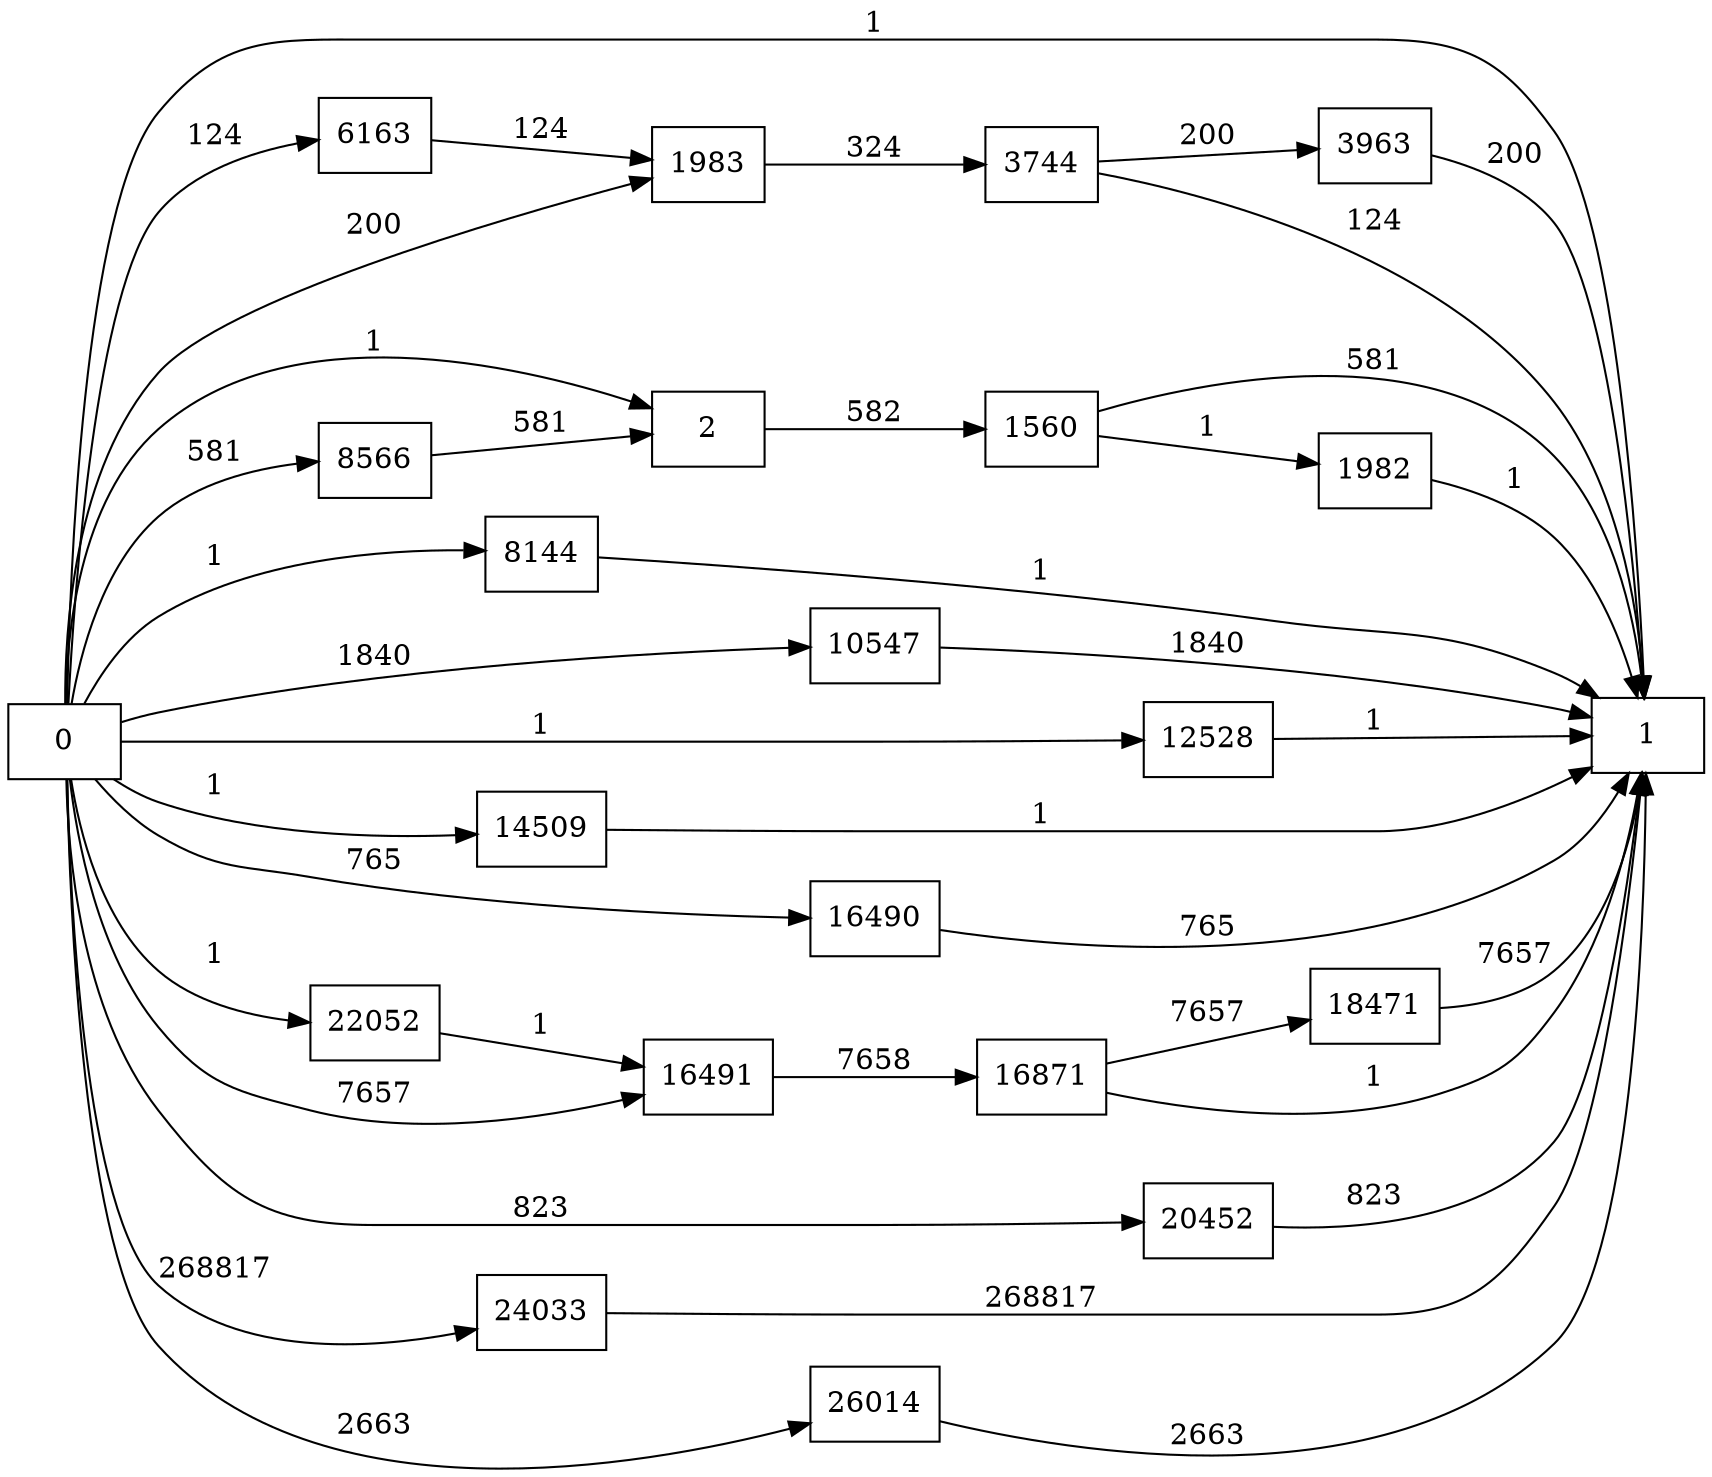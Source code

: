digraph {
	graph [rankdir=LR]
	node [shape=rectangle]
	2 -> 1560 [label=582]
	1560 -> 1 [label=581]
	1560 -> 1982 [label=1]
	1982 -> 1 [label=1]
	1983 -> 3744 [label=324]
	3744 -> 1 [label=124]
	3744 -> 3963 [label=200]
	3963 -> 1 [label=200]
	6163 -> 1983 [label=124]
	8144 -> 1 [label=1]
	8566 -> 2 [label=581]
	10547 -> 1 [label=1840]
	12528 -> 1 [label=1]
	14509 -> 1 [label=1]
	16490 -> 1 [label=765]
	16491 -> 16871 [label=7658]
	16871 -> 1 [label=1]
	16871 -> 18471 [label=7657]
	18471 -> 1 [label=7657]
	20452 -> 1 [label=823]
	22052 -> 16491 [label=1]
	24033 -> 1 [label=268817]
	26014 -> 1 [label=2663]
	0 -> 2 [label=1]
	0 -> 1983 [label=200]
	0 -> 16491 [label=7657]
	0 -> 1 [label=1]
	0 -> 6163 [label=124]
	0 -> 8144 [label=1]
	0 -> 8566 [label=581]
	0 -> 10547 [label=1840]
	0 -> 12528 [label=1]
	0 -> 14509 [label=1]
	0 -> 16490 [label=765]
	0 -> 20452 [label=823]
	0 -> 22052 [label=1]
	0 -> 24033 [label=268817]
	0 -> 26014 [label=2663]
}
